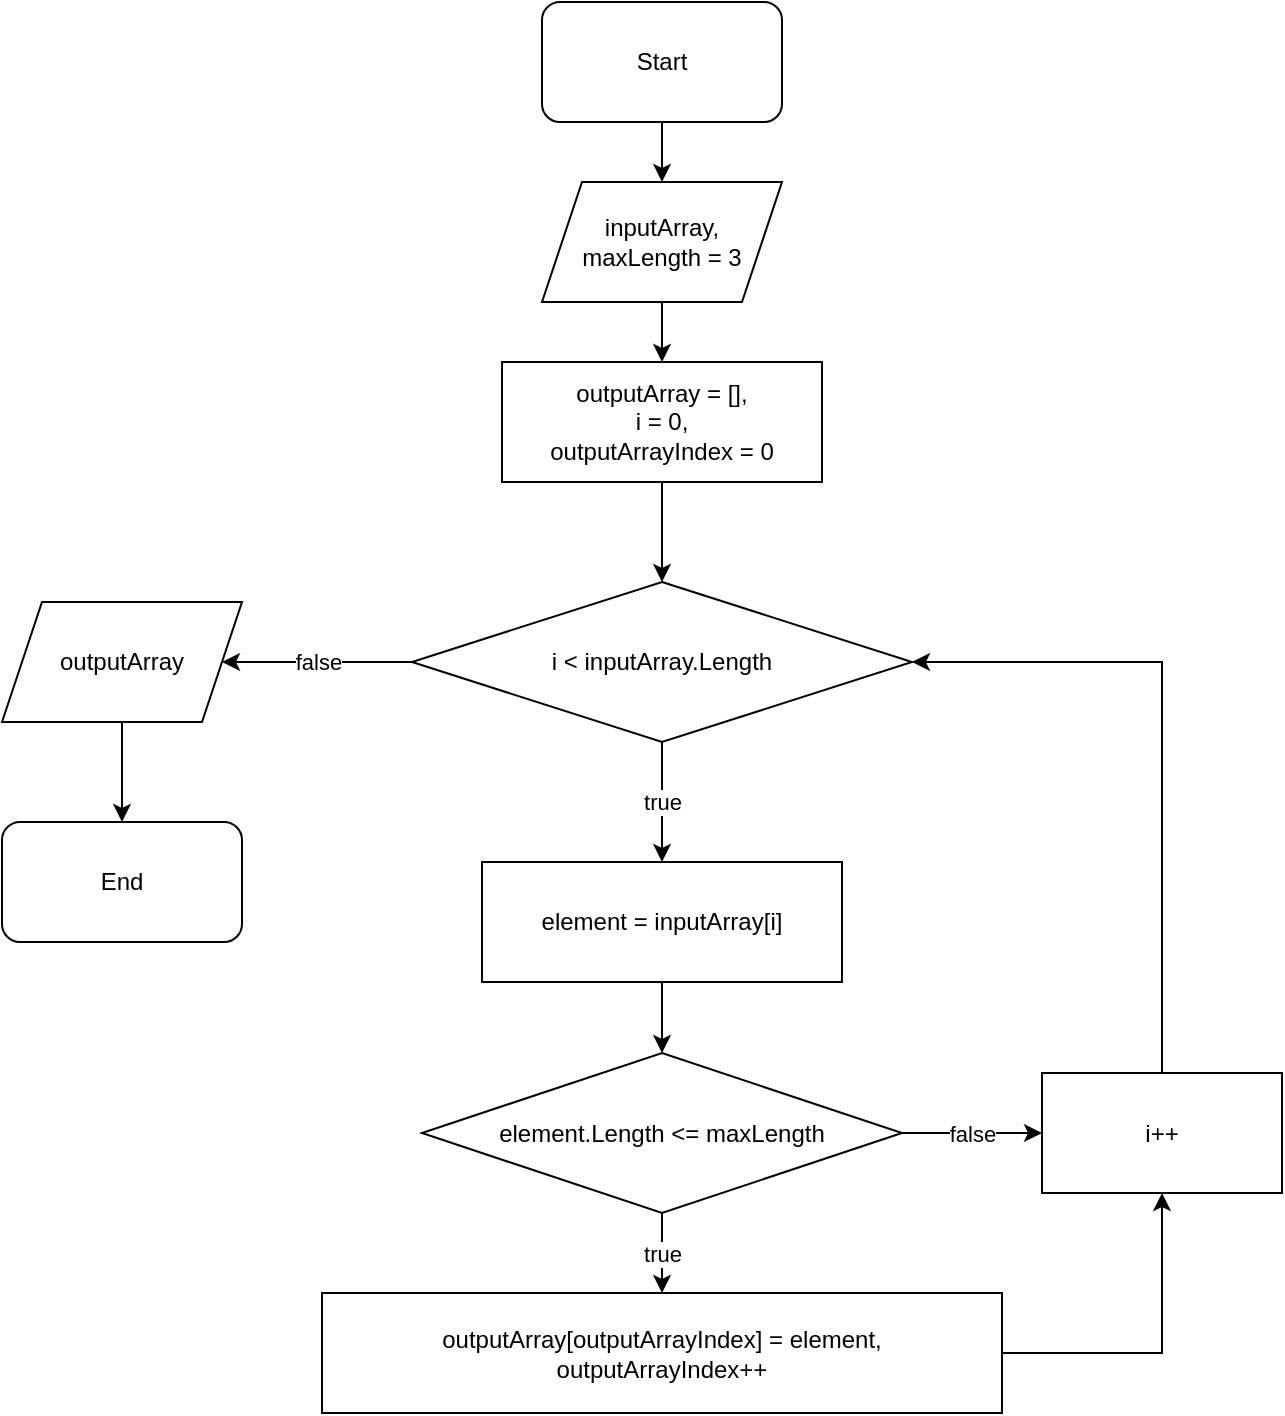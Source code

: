 <mxfile version="20.8.15" type="device"><diagram name="Страница 1" id="M80pdUSdXDy9nWqceee4"><mxGraphModel dx="1235" dy="694" grid="1" gridSize="10" guides="1" tooltips="1" connect="1" arrows="1" fold="1" page="1" pageScale="1" pageWidth="827" pageHeight="1169" math="0" shadow="0"><root><mxCell id="0"/><mxCell id="1" parent="0"/><mxCell id="lmplmzNKOWG1QEaWbvVg-6" style="edgeStyle=orthogonalEdgeStyle;rounded=0;orthogonalLoop=1;jettySize=auto;html=1;exitX=0.5;exitY=1;exitDx=0;exitDy=0;entryX=0.5;entryY=0;entryDx=0;entryDy=0;" edge="1" parent="1" source="lmplmzNKOWG1QEaWbvVg-2" target="lmplmzNKOWG1QEaWbvVg-5"><mxGeometry relative="1" as="geometry"/></mxCell><mxCell id="lmplmzNKOWG1QEaWbvVg-2" value="inputArray, maxLength = 3" style="shape=parallelogram;perimeter=parallelogramPerimeter;whiteSpace=wrap;html=1;fixedSize=1;" vertex="1" parent="1"><mxGeometry x="380" y="120" width="120" height="60" as="geometry"/></mxCell><mxCell id="lmplmzNKOWG1QEaWbvVg-4" style="edgeStyle=orthogonalEdgeStyle;rounded=0;orthogonalLoop=1;jettySize=auto;html=1;exitX=0.5;exitY=1;exitDx=0;exitDy=0;entryX=0.5;entryY=0;entryDx=0;entryDy=0;" edge="1" parent="1" source="lmplmzNKOWG1QEaWbvVg-3" target="lmplmzNKOWG1QEaWbvVg-2"><mxGeometry relative="1" as="geometry"/></mxCell><mxCell id="lmplmzNKOWG1QEaWbvVg-3" value="Start" style="rounded=1;whiteSpace=wrap;html=1;" vertex="1" parent="1"><mxGeometry x="380" y="30" width="120" height="60" as="geometry"/></mxCell><mxCell id="lmplmzNKOWG1QEaWbvVg-9" style="edgeStyle=orthogonalEdgeStyle;rounded=0;orthogonalLoop=1;jettySize=auto;html=1;exitX=0.5;exitY=1;exitDx=0;exitDy=0;entryX=0.5;entryY=0;entryDx=0;entryDy=0;" edge="1" parent="1" source="lmplmzNKOWG1QEaWbvVg-5" target="lmplmzNKOWG1QEaWbvVg-7"><mxGeometry relative="1" as="geometry"/></mxCell><mxCell id="lmplmzNKOWG1QEaWbvVg-5" value="outputArray = [],&lt;br&gt;i = 0,&lt;br&gt;outputArrayIndex = 0" style="rounded=0;whiteSpace=wrap;html=1;" vertex="1" parent="1"><mxGeometry x="360" y="210" width="160" height="60" as="geometry"/></mxCell><mxCell id="lmplmzNKOWG1QEaWbvVg-24" value="false" style="edgeStyle=orthogonalEdgeStyle;rounded=0;orthogonalLoop=1;jettySize=auto;html=1;exitX=0;exitY=0.5;exitDx=0;exitDy=0;entryX=1;entryY=0.5;entryDx=0;entryDy=0;" edge="1" parent="1" source="lmplmzNKOWG1QEaWbvVg-7" target="lmplmzNKOWG1QEaWbvVg-23"><mxGeometry relative="1" as="geometry"/></mxCell><mxCell id="lmplmzNKOWG1QEaWbvVg-29" value="true" style="edgeStyle=orthogonalEdgeStyle;rounded=0;orthogonalLoop=1;jettySize=auto;html=1;exitX=0.5;exitY=1;exitDx=0;exitDy=0;entryX=0.5;entryY=0;entryDx=0;entryDy=0;" edge="1" parent="1" source="lmplmzNKOWG1QEaWbvVg-7" target="lmplmzNKOWG1QEaWbvVg-14"><mxGeometry relative="1" as="geometry"/></mxCell><mxCell id="lmplmzNKOWG1QEaWbvVg-7" value="i &amp;lt; inputArray.Length" style="rhombus;whiteSpace=wrap;html=1;" vertex="1" parent="1"><mxGeometry x="315" y="320" width="250" height="80" as="geometry"/></mxCell><mxCell id="lmplmzNKOWG1QEaWbvVg-33" style="edgeStyle=orthogonalEdgeStyle;rounded=0;orthogonalLoop=1;jettySize=auto;html=1;exitX=0.5;exitY=0;exitDx=0;exitDy=0;entryX=1;entryY=0.5;entryDx=0;entryDy=0;" edge="1" parent="1" source="lmplmzNKOWG1QEaWbvVg-11" target="lmplmzNKOWG1QEaWbvVg-7"><mxGeometry relative="1" as="geometry"/></mxCell><mxCell id="lmplmzNKOWG1QEaWbvVg-11" value="i++" style="rounded=0;whiteSpace=wrap;html=1;" vertex="1" parent="1"><mxGeometry x="630" y="565.5" width="120" height="60" as="geometry"/></mxCell><mxCell id="lmplmzNKOWG1QEaWbvVg-20" style="edgeStyle=orthogonalEdgeStyle;rounded=0;orthogonalLoop=1;jettySize=auto;html=1;exitX=0.5;exitY=1;exitDx=0;exitDy=0;entryX=0.5;entryY=0;entryDx=0;entryDy=0;" edge="1" parent="1" source="lmplmzNKOWG1QEaWbvVg-14" target="lmplmzNKOWG1QEaWbvVg-16"><mxGeometry relative="1" as="geometry"/></mxCell><mxCell id="lmplmzNKOWG1QEaWbvVg-14" value="element = inputArray[i]" style="rounded=0;whiteSpace=wrap;html=1;" vertex="1" parent="1"><mxGeometry x="350" y="460" width="180" height="60" as="geometry"/></mxCell><mxCell id="lmplmzNKOWG1QEaWbvVg-19" value="true" style="edgeStyle=orthogonalEdgeStyle;rounded=0;orthogonalLoop=1;jettySize=auto;html=1;exitX=0.5;exitY=1;exitDx=0;exitDy=0;entryX=0.5;entryY=0;entryDx=0;entryDy=0;" edge="1" parent="1" source="lmplmzNKOWG1QEaWbvVg-16" target="lmplmzNKOWG1QEaWbvVg-18"><mxGeometry relative="1" as="geometry"/></mxCell><mxCell id="lmplmzNKOWG1QEaWbvVg-27" value="false" style="edgeStyle=orthogonalEdgeStyle;rounded=0;orthogonalLoop=1;jettySize=auto;html=1;exitX=1;exitY=0.5;exitDx=0;exitDy=0;entryX=0;entryY=0.5;entryDx=0;entryDy=0;" edge="1" parent="1" source="lmplmzNKOWG1QEaWbvVg-16" target="lmplmzNKOWG1QEaWbvVg-11"><mxGeometry relative="1" as="geometry"><mxPoint x="620" y="595.618" as="targetPoint"/></mxGeometry></mxCell><mxCell id="lmplmzNKOWG1QEaWbvVg-16" value="element.Length &amp;lt;= maxLength" style="rhombus;whiteSpace=wrap;html=1;" vertex="1" parent="1"><mxGeometry x="320" y="555.5" width="240" height="80" as="geometry"/></mxCell><mxCell id="lmplmzNKOWG1QEaWbvVg-28" style="edgeStyle=orthogonalEdgeStyle;rounded=0;orthogonalLoop=1;jettySize=auto;html=1;exitX=1;exitY=0.5;exitDx=0;exitDy=0;entryX=0.5;entryY=1;entryDx=0;entryDy=0;" edge="1" parent="1" source="lmplmzNKOWG1QEaWbvVg-18" target="lmplmzNKOWG1QEaWbvVg-11"><mxGeometry relative="1" as="geometry"/></mxCell><mxCell id="lmplmzNKOWG1QEaWbvVg-18" value="outputArray[outputArrayIndex] = element,&lt;br&gt;outputArrayIndex++" style="rounded=0;whiteSpace=wrap;html=1;" vertex="1" parent="1"><mxGeometry x="270" y="675.5" width="340" height="60" as="geometry"/></mxCell><mxCell id="lmplmzNKOWG1QEaWbvVg-26" style="edgeStyle=orthogonalEdgeStyle;rounded=0;orthogonalLoop=1;jettySize=auto;html=1;entryX=0.5;entryY=0;entryDx=0;entryDy=0;" edge="1" parent="1" source="lmplmzNKOWG1QEaWbvVg-23" target="lmplmzNKOWG1QEaWbvVg-25"><mxGeometry relative="1" as="geometry"/></mxCell><mxCell id="lmplmzNKOWG1QEaWbvVg-23" value="outputArray" style="shape=parallelogram;perimeter=parallelogramPerimeter;whiteSpace=wrap;html=1;fixedSize=1;" vertex="1" parent="1"><mxGeometry x="110" y="330" width="120" height="60" as="geometry"/></mxCell><mxCell id="lmplmzNKOWG1QEaWbvVg-25" value="End" style="rounded=1;whiteSpace=wrap;html=1;" vertex="1" parent="1"><mxGeometry x="110" y="440" width="120" height="60" as="geometry"/></mxCell></root></mxGraphModel></diagram></mxfile>